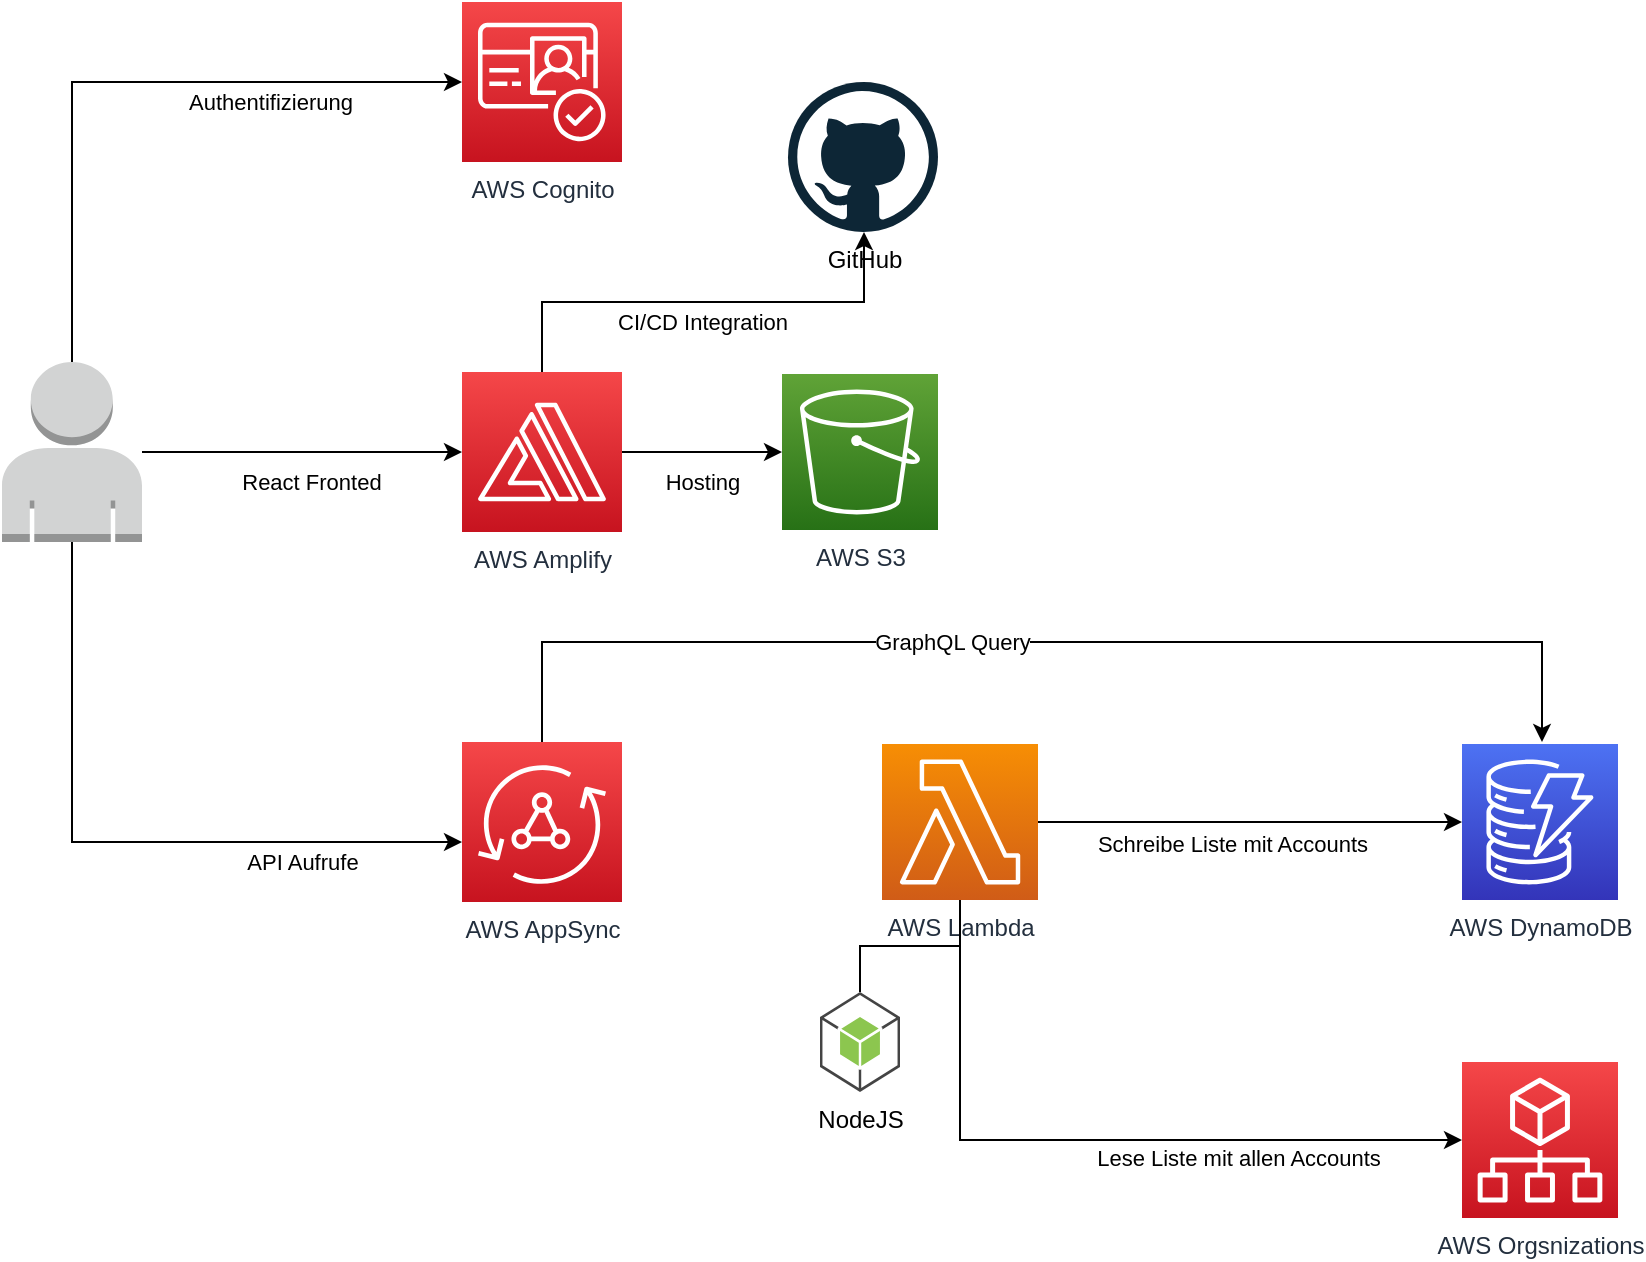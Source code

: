 <mxfile version="13.4.5" type="device"><diagram id="O4eum0H1728-gbLbVn35" name="Page-1"><mxGraphModel dx="1106" dy="774" grid="1" gridSize="10" guides="1" tooltips="1" connect="1" arrows="1" fold="1" page="1" pageScale="1" pageWidth="827" pageHeight="1169" math="0" shadow="0"><root><mxCell id="0"/><mxCell id="1" parent="0"/><mxCell id="vMsIGAxKthYngNDBeMNv-8" style="edgeStyle=orthogonalEdgeStyle;rounded=0;orthogonalLoop=1;jettySize=auto;html=1;" edge="1" parent="1" source="iEWjG473jfMWUBaAhoYL-5" target="vMsIGAxKthYngNDBeMNv-2"><mxGeometry relative="1" as="geometry"><Array as="points"><mxPoint x="105" y="130"/></Array></mxGeometry></mxCell><mxCell id="vMsIGAxKthYngNDBeMNv-9" value="Authentifizierung" style="edgeLabel;html=1;align=center;verticalAlign=middle;resizable=0;points=[];" vertex="1" connectable="0" parent="vMsIGAxKthYngNDBeMNv-8"><mxGeometry x="-0.082" y="-39" relative="1" as="geometry"><mxPoint x="85" y="-29" as="offset"/></mxGeometry></mxCell><mxCell id="vMsIGAxKthYngNDBeMNv-10" style="edgeStyle=orthogonalEdgeStyle;rounded=0;orthogonalLoop=1;jettySize=auto;html=1;" edge="1" parent="1" source="iEWjG473jfMWUBaAhoYL-5" target="vMsIGAxKthYngNDBeMNv-1"><mxGeometry relative="1" as="geometry"/></mxCell><mxCell id="vMsIGAxKthYngNDBeMNv-11" value="React Fronted&amp;nbsp;" style="edgeLabel;html=1;align=center;verticalAlign=middle;resizable=0;points=[];" vertex="1" connectable="0" parent="vMsIGAxKthYngNDBeMNv-10"><mxGeometry x="-0.277" relative="1" as="geometry"><mxPoint x="27.35" y="15" as="offset"/></mxGeometry></mxCell><mxCell id="vMsIGAxKthYngNDBeMNv-12" style="edgeStyle=orthogonalEdgeStyle;rounded=0;orthogonalLoop=1;jettySize=auto;html=1;" edge="1" parent="1" source="iEWjG473jfMWUBaAhoYL-5" target="vMsIGAxKthYngNDBeMNv-3"><mxGeometry relative="1" as="geometry"><Array as="points"><mxPoint x="105" y="510"/></Array></mxGeometry></mxCell><mxCell id="vMsIGAxKthYngNDBeMNv-13" value="API Aufrufe" style="edgeLabel;html=1;align=center;verticalAlign=middle;resizable=0;points=[];" vertex="1" connectable="0" parent="vMsIGAxKthYngNDBeMNv-12"><mxGeometry x="0.339" y="3" relative="1" as="geometry"><mxPoint x="34" y="13" as="offset"/></mxGeometry></mxCell><mxCell id="iEWjG473jfMWUBaAhoYL-5" value="" style="outlineConnect=0;dashed=0;verticalLabelPosition=bottom;verticalAlign=top;align=center;html=1;shape=mxgraph.aws3.user;fillColor=#D2D3D3;gradientColor=none;" parent="1" vertex="1"><mxGeometry x="70" y="270" width="70" height="90" as="geometry"/></mxCell><mxCell id="vMsIGAxKthYngNDBeMNv-25" value="Hosting" style="edgeStyle=orthogonalEdgeStyle;rounded=0;orthogonalLoop=1;jettySize=auto;html=1;endArrow=classic;endFill=1;strokeColor=#000000;" edge="1" parent="1" source="vMsIGAxKthYngNDBeMNv-1" target="vMsIGAxKthYngNDBeMNv-24"><mxGeometry y="-15" relative="1" as="geometry"><Array as="points"><mxPoint x="420" y="315"/><mxPoint x="420" y="315"/></Array><mxPoint as="offset"/></mxGeometry></mxCell><mxCell id="vMsIGAxKthYngNDBeMNv-27" value="CI/CD Integration" style="edgeStyle=orthogonalEdgeStyle;rounded=0;orthogonalLoop=1;jettySize=auto;html=1;endArrow=classic;endFill=1;strokeColor=#000000;" edge="1" parent="1" source="vMsIGAxKthYngNDBeMNv-1" target="vMsIGAxKthYngNDBeMNv-26"><mxGeometry x="-0.005" y="-10" relative="1" as="geometry"><Array as="points"><mxPoint x="340" y="240"/><mxPoint x="501" y="240"/></Array><mxPoint as="offset"/></mxGeometry></mxCell><mxCell id="vMsIGAxKthYngNDBeMNv-1" value="AWS Amplify" style="outlineConnect=0;fontColor=#232F3E;gradientColor=#F54749;gradientDirection=north;fillColor=#C7131F;strokeColor=#ffffff;dashed=0;verticalLabelPosition=bottom;verticalAlign=top;align=center;html=1;fontSize=12;fontStyle=0;aspect=fixed;shape=mxgraph.aws4.resourceIcon;resIcon=mxgraph.aws4.amplify;" vertex="1" parent="1"><mxGeometry x="300" y="275" width="80" height="80" as="geometry"/></mxCell><mxCell id="vMsIGAxKthYngNDBeMNv-2" value="AWS Cognito" style="outlineConnect=0;fontColor=#232F3E;gradientColor=#F54749;gradientDirection=north;fillColor=#C7131F;strokeColor=#ffffff;dashed=0;verticalLabelPosition=bottom;verticalAlign=top;align=center;html=1;fontSize=12;fontStyle=0;aspect=fixed;shape=mxgraph.aws4.resourceIcon;resIcon=mxgraph.aws4.cognito;" vertex="1" parent="1"><mxGeometry x="300" y="90" width="80" height="80" as="geometry"/></mxCell><mxCell id="vMsIGAxKthYngNDBeMNv-61" style="edgeStyle=orthogonalEdgeStyle;rounded=0;orthogonalLoop=1;jettySize=auto;html=1;endArrow=classic;endFill=1;strokeColor=#000000;" edge="1" parent="1" source="vMsIGAxKthYngNDBeMNv-3"><mxGeometry relative="1" as="geometry"><mxPoint x="840" y="460" as="targetPoint"/><Array as="points"><mxPoint x="340" y="410"/><mxPoint x="840" y="410"/></Array></mxGeometry></mxCell><mxCell id="vMsIGAxKthYngNDBeMNv-62" value="GraphQL Query" style="edgeLabel;html=1;align=center;verticalAlign=middle;resizable=0;points=[];" vertex="1" connectable="0" parent="vMsIGAxKthYngNDBeMNv-61"><mxGeometry x="-0.15" relative="1" as="geometry"><mxPoint as="offset"/></mxGeometry></mxCell><mxCell id="vMsIGAxKthYngNDBeMNv-3" value="AWS AppSync" style="outlineConnect=0;fontColor=#232F3E;gradientColor=#F54749;gradientDirection=north;fillColor=#C7131F;strokeColor=#ffffff;dashed=0;verticalLabelPosition=bottom;verticalAlign=top;align=center;html=1;fontSize=12;fontStyle=0;aspect=fixed;shape=mxgraph.aws4.resourceIcon;resIcon=mxgraph.aws4.appsync;" vertex="1" parent="1"><mxGeometry x="300" y="460" width="80" height="80" as="geometry"/></mxCell><mxCell id="vMsIGAxKthYngNDBeMNv-15" style="edgeStyle=orthogonalEdgeStyle;rounded=0;orthogonalLoop=1;jettySize=auto;html=1;" edge="1" parent="1" source="vMsIGAxKthYngNDBeMNv-4" target="vMsIGAxKthYngNDBeMNv-5"><mxGeometry relative="1" as="geometry"><mxPoint x="710" y="499" as="targetPoint"/></mxGeometry></mxCell><mxCell id="vMsIGAxKthYngNDBeMNv-16" value="Schreibe Liste mit Accounts" style="edgeLabel;html=1;align=center;verticalAlign=middle;resizable=0;points=[];" vertex="1" connectable="0" parent="vMsIGAxKthYngNDBeMNv-15"><mxGeometry x="-0.091" relative="1" as="geometry"><mxPoint y="11" as="offset"/></mxGeometry></mxCell><mxCell id="vMsIGAxKthYngNDBeMNv-20" style="edgeStyle=orthogonalEdgeStyle;rounded=0;orthogonalLoop=1;jettySize=auto;html=1;endArrow=classic;endFill=1;strokeColor=#000000;" edge="1" parent="1" source="vMsIGAxKthYngNDBeMNv-4" target="vMsIGAxKthYngNDBeMNv-19"><mxGeometry relative="1" as="geometry"><Array as="points"><mxPoint x="549" y="659"/></Array></mxGeometry></mxCell><mxCell id="vMsIGAxKthYngNDBeMNv-21" value="Lese Liste mit allen Accounts" style="edgeLabel;html=1;align=center;verticalAlign=middle;resizable=0;points=[];" vertex="1" connectable="0" parent="vMsIGAxKthYngNDBeMNv-20"><mxGeometry x="0.395" y="3" relative="1" as="geometry"><mxPoint y="12" as="offset"/></mxGeometry></mxCell><mxCell id="vMsIGAxKthYngNDBeMNv-4" value="AWS Lambda" style="outlineConnect=0;fontColor=#232F3E;gradientColor=#F78E04;gradientDirection=north;fillColor=#D05C17;strokeColor=#ffffff;dashed=0;verticalLabelPosition=bottom;verticalAlign=top;align=center;html=1;fontSize=12;fontStyle=0;aspect=fixed;shape=mxgraph.aws4.resourceIcon;resIcon=mxgraph.aws4.lambda;" vertex="1" parent="1"><mxGeometry x="510" y="461" width="78" height="78" as="geometry"/></mxCell><mxCell id="vMsIGAxKthYngNDBeMNv-5" value="AWS DynamoDB" style="outlineConnect=0;fontColor=#232F3E;gradientColor=#4D72F3;gradientDirection=north;fillColor=#3334B9;strokeColor=#ffffff;dashed=0;verticalLabelPosition=bottom;verticalAlign=top;align=center;html=1;fontSize=12;fontStyle=0;aspect=fixed;shape=mxgraph.aws4.resourceIcon;resIcon=mxgraph.aws4.dynamodb;" vertex="1" parent="1"><mxGeometry x="800" y="461" width="78" height="78" as="geometry"/></mxCell><mxCell id="vMsIGAxKthYngNDBeMNv-18" style="edgeStyle=orthogonalEdgeStyle;rounded=0;orthogonalLoop=1;jettySize=auto;html=1;endArrow=none;endFill=0;" edge="1" parent="1" source="vMsIGAxKthYngNDBeMNv-17" target="vMsIGAxKthYngNDBeMNv-4"><mxGeometry relative="1" as="geometry"/></mxCell><mxCell id="vMsIGAxKthYngNDBeMNv-17" value="NodeJS" style="outlineConnect=0;dashed=0;verticalLabelPosition=bottom;verticalAlign=top;align=center;html=1;shape=mxgraph.aws3.android;fillColor=#8CC64F;gradientColor=none;" vertex="1" parent="1"><mxGeometry x="479" y="585" width="40" height="50" as="geometry"/></mxCell><mxCell id="vMsIGAxKthYngNDBeMNv-19" value="AWS Orgsnizations" style="outlineConnect=0;fontColor=#232F3E;gradientColor=#F54749;gradientDirection=north;fillColor=#C7131F;strokeColor=#ffffff;dashed=0;verticalLabelPosition=bottom;verticalAlign=top;align=center;html=1;fontSize=12;fontStyle=0;aspect=fixed;shape=mxgraph.aws4.resourceIcon;resIcon=mxgraph.aws4.organizations;" vertex="1" parent="1"><mxGeometry x="800" y="620" width="78" height="78" as="geometry"/></mxCell><mxCell id="vMsIGAxKthYngNDBeMNv-24" value="AWS S3" style="outlineConnect=0;fontColor=#232F3E;gradientColor=#60A337;gradientDirection=north;fillColor=#277116;strokeColor=#ffffff;dashed=0;verticalLabelPosition=bottom;verticalAlign=top;align=center;html=1;fontSize=12;fontStyle=0;aspect=fixed;shape=mxgraph.aws4.resourceIcon;resIcon=mxgraph.aws4.s3;" vertex="1" parent="1"><mxGeometry x="460" y="276" width="78" height="78" as="geometry"/></mxCell><mxCell id="vMsIGAxKthYngNDBeMNv-26" value="GitHub" style="dashed=0;outlineConnect=0;html=1;align=center;labelPosition=center;verticalLabelPosition=bottom;verticalAlign=top;shape=mxgraph.weblogos.github" vertex="1" parent="1"><mxGeometry x="463" y="130" width="75" height="75" as="geometry"/></mxCell><mxCell id="vMsIGAxKthYngNDBeMNv-28" value="" style="shape=image;verticalLabelPosition=bottom;labelBackgroundColor=#ffffff;verticalAlign=top;aspect=fixed;imageAspect=0;image=https://cdn4.iconfinder.com/data/icons/logos-3/600/React.js_logo-512.png;" vertex="1" parent="1"><mxGeometry x="200" y="260" width="50" height="50" as="geometry"/></mxCell></root></mxGraphModel></diagram></mxfile>